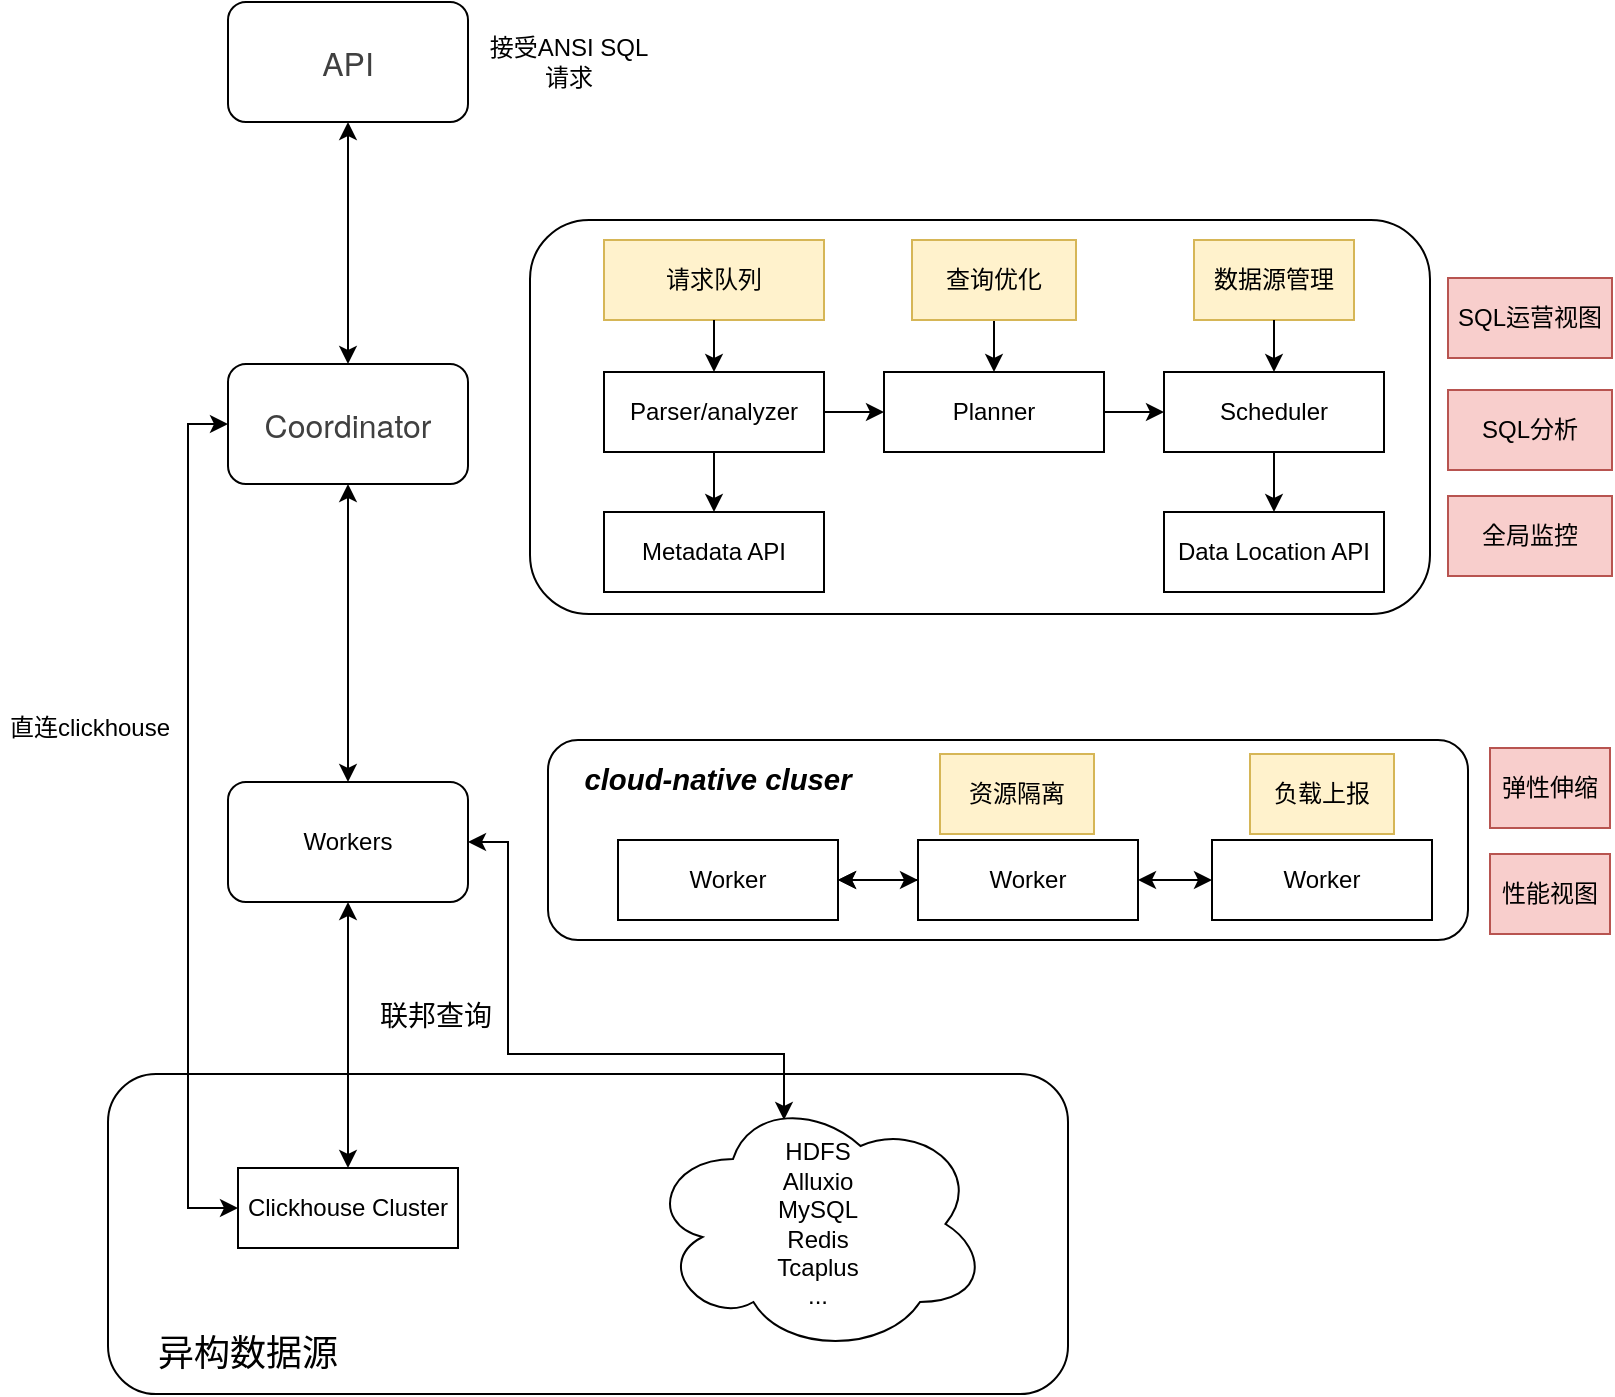 <mxfile version="15.0.3" type="github">
  <diagram id="ivneqpC2ktw9vgJXLVSB" name="Page-1">
    <mxGraphModel dx="1422" dy="881" grid="1" gridSize="10" guides="1" tooltips="1" connect="1" arrows="1" fold="1" page="1" pageScale="1" pageWidth="827" pageHeight="1169" math="0" shadow="0">
      <root>
        <mxCell id="0" />
        <mxCell id="1" parent="0" />
        <mxCell id="soRaxVJ8dTag2EYTceL_-85" value="" style="rounded=1;whiteSpace=wrap;html=1;" vertex="1" parent="1">
          <mxGeometry x="270" y="790" width="480" height="160" as="geometry" />
        </mxCell>
        <mxCell id="soRaxVJ8dTag2EYTceL_-84" value="" style="rounded=1;whiteSpace=wrap;html=1;" vertex="1" parent="1">
          <mxGeometry x="481" y="363" width="450" height="197" as="geometry" />
        </mxCell>
        <mxCell id="soRaxVJ8dTag2EYTceL_-34" value="" style="rounded=1;whiteSpace=wrap;html=1;" vertex="1" parent="1">
          <mxGeometry x="490" y="623" width="460" height="100" as="geometry" />
        </mxCell>
        <mxCell id="soRaxVJ8dTag2EYTceL_-70" style="edgeStyle=orthogonalEdgeStyle;rounded=0;orthogonalLoop=1;jettySize=auto;html=1;exitX=0;exitY=0.5;exitDx=0;exitDy=0;entryX=0;entryY=0.5;entryDx=0;entryDy=0;startArrow=classic;startFill=1;endArrow=classic;endFill=1;" edge="1" parent="1" source="soRaxVJ8dTag2EYTceL_-1" target="soRaxVJ8dTag2EYTceL_-32">
          <mxGeometry relative="1" as="geometry" />
        </mxCell>
        <mxCell id="soRaxVJ8dTag2EYTceL_-1" value="&lt;span style=&quot;color: rgba(0 , 0 , 0 , 0.75) ; font-family: &amp;#34;helvetica neue&amp;#34; , &amp;#34;helvetica&amp;#34; , sans-serif ; font-size: 16px ; text-align: left ; background-color: rgb(255 , 255 , 255)&quot;&gt;Coordinator&lt;/span&gt;" style="rounded=1;whiteSpace=wrap;html=1;" vertex="1" parent="1">
          <mxGeometry x="330" y="435" width="120" height="60" as="geometry" />
        </mxCell>
        <mxCell id="soRaxVJ8dTag2EYTceL_-71" value="" style="edgeStyle=orthogonalEdgeStyle;rounded=0;orthogonalLoop=1;jettySize=auto;html=1;startArrow=classic;startFill=1;endArrow=classic;endFill=1;" edge="1" parent="1" source="soRaxVJ8dTag2EYTceL_-2" target="soRaxVJ8dTag2EYTceL_-32">
          <mxGeometry relative="1" as="geometry" />
        </mxCell>
        <mxCell id="soRaxVJ8dTag2EYTceL_-72" style="edgeStyle=orthogonalEdgeStyle;rounded=0;orthogonalLoop=1;jettySize=auto;html=1;exitX=1;exitY=0.5;exitDx=0;exitDy=0;entryX=0.4;entryY=0.1;entryDx=0;entryDy=0;entryPerimeter=0;startArrow=classic;startFill=1;endArrow=classic;endFill=1;" edge="1" parent="1" source="soRaxVJ8dTag2EYTceL_-2" target="soRaxVJ8dTag2EYTceL_-33">
          <mxGeometry relative="1" as="geometry">
            <Array as="points">
              <mxPoint x="470" y="674" />
              <mxPoint x="470" y="780" />
              <mxPoint x="608" y="780" />
            </Array>
          </mxGeometry>
        </mxCell>
        <mxCell id="soRaxVJ8dTag2EYTceL_-2" value="Workers" style="rounded=1;whiteSpace=wrap;html=1;" vertex="1" parent="1">
          <mxGeometry x="330" y="644" width="120" height="60" as="geometry" />
        </mxCell>
        <mxCell id="soRaxVJ8dTag2EYTceL_-10" value="" style="edgeStyle=orthogonalEdgeStyle;rounded=0;orthogonalLoop=1;jettySize=auto;html=1;" edge="1" parent="1" source="soRaxVJ8dTag2EYTceL_-4" target="soRaxVJ8dTag2EYTceL_-6">
          <mxGeometry relative="1" as="geometry" />
        </mxCell>
        <mxCell id="soRaxVJ8dTag2EYTceL_-58" value="" style="edgeStyle=orthogonalEdgeStyle;rounded=0;orthogonalLoop=1;jettySize=auto;html=1;startArrow=none;startFill=0;endArrow=classic;endFill=1;" edge="1" parent="1" source="soRaxVJ8dTag2EYTceL_-4" target="soRaxVJ8dTag2EYTceL_-8">
          <mxGeometry relative="1" as="geometry" />
        </mxCell>
        <mxCell id="soRaxVJ8dTag2EYTceL_-4" value="Parser/analyzer" style="rounded=0;whiteSpace=wrap;html=1;" vertex="1" parent="1">
          <mxGeometry x="518" y="439" width="110" height="40" as="geometry" />
        </mxCell>
        <mxCell id="soRaxVJ8dTag2EYTceL_-11" value="" style="edgeStyle=orthogonalEdgeStyle;rounded=0;orthogonalLoop=1;jettySize=auto;html=1;" edge="1" parent="1" source="soRaxVJ8dTag2EYTceL_-6" target="soRaxVJ8dTag2EYTceL_-7">
          <mxGeometry relative="1" as="geometry" />
        </mxCell>
        <mxCell id="soRaxVJ8dTag2EYTceL_-6" value="Planner" style="rounded=0;whiteSpace=wrap;html=1;" vertex="1" parent="1">
          <mxGeometry x="658" y="439" width="110" height="40" as="geometry" />
        </mxCell>
        <mxCell id="soRaxVJ8dTag2EYTceL_-12" value="" style="edgeStyle=orthogonalEdgeStyle;rounded=0;orthogonalLoop=1;jettySize=auto;html=1;" edge="1" parent="1" source="soRaxVJ8dTag2EYTceL_-7" target="soRaxVJ8dTag2EYTceL_-9">
          <mxGeometry relative="1" as="geometry" />
        </mxCell>
        <mxCell id="soRaxVJ8dTag2EYTceL_-7" value="Scheduler" style="rounded=0;whiteSpace=wrap;html=1;" vertex="1" parent="1">
          <mxGeometry x="798" y="439" width="110" height="40" as="geometry" />
        </mxCell>
        <mxCell id="soRaxVJ8dTag2EYTceL_-8" value="Metadata API" style="rounded=0;whiteSpace=wrap;html=1;" vertex="1" parent="1">
          <mxGeometry x="518" y="509" width="110" height="40" as="geometry" />
        </mxCell>
        <mxCell id="soRaxVJ8dTag2EYTceL_-9" value="Data Location API" style="rounded=0;whiteSpace=wrap;html=1;" vertex="1" parent="1">
          <mxGeometry x="798" y="509" width="110" height="40" as="geometry" />
        </mxCell>
        <mxCell id="soRaxVJ8dTag2EYTceL_-19" value="" style="edgeStyle=orthogonalEdgeStyle;rounded=0;orthogonalLoop=1;jettySize=auto;html=1;startArrow=classic;startFill=1;" edge="1" parent="1" source="soRaxVJ8dTag2EYTceL_-15" target="soRaxVJ8dTag2EYTceL_-16">
          <mxGeometry relative="1" as="geometry" />
        </mxCell>
        <mxCell id="soRaxVJ8dTag2EYTceL_-14" value="Worker" style="rounded=0;whiteSpace=wrap;html=1;" vertex="1" parent="1">
          <mxGeometry x="525" y="673" width="110" height="40" as="geometry" />
        </mxCell>
        <mxCell id="soRaxVJ8dTag2EYTceL_-20" value="" style="edgeStyle=orthogonalEdgeStyle;rounded=0;orthogonalLoop=1;jettySize=auto;html=1;startArrow=classic;startFill=1;" edge="1" parent="1" source="soRaxVJ8dTag2EYTceL_-15" target="soRaxVJ8dTag2EYTceL_-14">
          <mxGeometry relative="1" as="geometry" />
        </mxCell>
        <mxCell id="soRaxVJ8dTag2EYTceL_-16" value="Worker" style="rounded=0;whiteSpace=wrap;html=1;" vertex="1" parent="1">
          <mxGeometry x="822" y="673" width="110" height="40" as="geometry" />
        </mxCell>
        <mxCell id="soRaxVJ8dTag2EYTceL_-15" value="Worker" style="rounded=0;whiteSpace=wrap;html=1;" vertex="1" parent="1">
          <mxGeometry x="675" y="673" width="110" height="40" as="geometry" />
        </mxCell>
        <mxCell id="soRaxVJ8dTag2EYTceL_-26" value="" style="edgeStyle=orthogonalEdgeStyle;rounded=0;orthogonalLoop=1;jettySize=auto;html=1;startArrow=classic;startFill=1;endArrow=none;" edge="1" parent="1" source="soRaxVJ8dTag2EYTceL_-14" target="soRaxVJ8dTag2EYTceL_-15">
          <mxGeometry relative="1" as="geometry">
            <mxPoint x="635" y="693" as="sourcePoint" />
            <mxPoint x="805" y="693" as="targetPoint" />
          </mxGeometry>
        </mxCell>
        <mxCell id="soRaxVJ8dTag2EYTceL_-28" value="&lt;span style=&quot;color: rgba(0 , 0 , 0 , 0.75) ; font-family: &amp;#34;helvetica neue&amp;#34; , &amp;#34;helvetica&amp;#34; , sans-serif ; font-size: 16px ; text-align: left ; background-color: rgb(255 , 255 , 255)&quot;&gt;API&lt;/span&gt;" style="rounded=1;whiteSpace=wrap;html=1;" vertex="1" parent="1">
          <mxGeometry x="330" y="254" width="120" height="60" as="geometry" />
        </mxCell>
        <mxCell id="soRaxVJ8dTag2EYTceL_-32" value="Clickhouse Cluster" style="rounded=0;whiteSpace=wrap;html=1;" vertex="1" parent="1">
          <mxGeometry x="335" y="837" width="110" height="40" as="geometry" />
        </mxCell>
        <mxCell id="soRaxVJ8dTag2EYTceL_-33" value="HDFS&lt;br&gt;Alluxio&lt;br&gt;MySQL&lt;br&gt;Redis&lt;br&gt;Tcaplus&lt;br&gt;..." style="ellipse;shape=cloud;whiteSpace=wrap;html=1;" vertex="1" parent="1">
          <mxGeometry x="540" y="800" width="170" height="130" as="geometry" />
        </mxCell>
        <mxCell id="soRaxVJ8dTag2EYTceL_-35" value="&lt;p style=&quot;margin-top: 0pt ; margin-bottom: 0pt ; margin-left: 0in ; text-align: left ; direction: ltr ; unicode-bidi: embed ; word-break: normal&quot;&gt;&lt;span style=&quot;font-size: 11pt ; font-weight: bold ; font-style: italic&quot;&gt;cloud-native cluser&lt;/span&gt;&lt;/p&gt;" style="text;html=1;strokeColor=none;fillColor=none;align=center;verticalAlign=middle;whiteSpace=wrap;rounded=0;" vertex="1" parent="1">
          <mxGeometry x="500" y="633" width="150" height="20" as="geometry" />
        </mxCell>
        <mxCell id="soRaxVJ8dTag2EYTceL_-38" value="资源隔离" style="rounded=0;whiteSpace=wrap;html=1;fillColor=#fff2cc;strokeColor=#d6b656;" vertex="1" parent="1">
          <mxGeometry x="686" y="630" width="77" height="40" as="geometry" />
        </mxCell>
        <mxCell id="soRaxVJ8dTag2EYTceL_-39" value="弹性伸缩" style="rounded=0;whiteSpace=wrap;html=1;fillColor=#f8cecc;strokeColor=#b85450;" vertex="1" parent="1">
          <mxGeometry x="961" y="627" width="60" height="40" as="geometry" />
        </mxCell>
        <mxCell id="soRaxVJ8dTag2EYTceL_-41" value="SQL分析" style="rounded=0;whiteSpace=wrap;html=1;fillColor=#f8cecc;strokeColor=#b85450;" vertex="1" parent="1">
          <mxGeometry x="940" y="448" width="82" height="40" as="geometry" />
        </mxCell>
        <mxCell id="soRaxVJ8dTag2EYTceL_-45" value="SQL运营视图" style="rounded=0;whiteSpace=wrap;html=1;fillColor=#f8cecc;strokeColor=#b85450;" vertex="1" parent="1">
          <mxGeometry x="940" y="392" width="82" height="40" as="geometry" />
        </mxCell>
        <mxCell id="soRaxVJ8dTag2EYTceL_-48" value="请求队列" style="rounded=0;whiteSpace=wrap;html=1;fillColor=#fff2cc;strokeColor=#d6b656;" vertex="1" parent="1">
          <mxGeometry x="518" y="373" width="110" height="40" as="geometry" />
        </mxCell>
        <mxCell id="soRaxVJ8dTag2EYTceL_-60" value="" style="endArrow=classic;html=1;exitX=0.5;exitY=1;exitDx=0;exitDy=0;entryX=0.5;entryY=0;entryDx=0;entryDy=0;" edge="1" parent="1" source="soRaxVJ8dTag2EYTceL_-48" target="soRaxVJ8dTag2EYTceL_-4">
          <mxGeometry width="50" height="50" relative="1" as="geometry">
            <mxPoint x="480" y="653" as="sourcePoint" />
            <mxPoint x="530" y="603" as="targetPoint" />
          </mxGeometry>
        </mxCell>
        <mxCell id="soRaxVJ8dTag2EYTceL_-64" value="数据源管理" style="rounded=0;whiteSpace=wrap;html=1;fillColor=#fff2cc;strokeColor=#d6b656;" vertex="1" parent="1">
          <mxGeometry x="813" y="373" width="80" height="40" as="geometry" />
        </mxCell>
        <mxCell id="soRaxVJ8dTag2EYTceL_-65" value="负载上报" style="rounded=0;whiteSpace=wrap;html=1;fillColor=#fff2cc;strokeColor=#d6b656;" vertex="1" parent="1">
          <mxGeometry x="841" y="630" width="72" height="40" as="geometry" />
        </mxCell>
        <mxCell id="soRaxVJ8dTag2EYTceL_-66" value="性能视图" style="rounded=0;whiteSpace=wrap;html=1;fillColor=#f8cecc;strokeColor=#b85450;" vertex="1" parent="1">
          <mxGeometry x="961" y="680" width="60" height="40" as="geometry" />
        </mxCell>
        <mxCell id="soRaxVJ8dTag2EYTceL_-76" value="" style="edgeStyle=orthogonalEdgeStyle;rounded=0;orthogonalLoop=1;jettySize=auto;html=1;startArrow=none;startFill=0;endArrow=classic;endFill=1;" edge="1" parent="1" source="soRaxVJ8dTag2EYTceL_-75" target="soRaxVJ8dTag2EYTceL_-6">
          <mxGeometry relative="1" as="geometry" />
        </mxCell>
        <mxCell id="soRaxVJ8dTag2EYTceL_-75" value="查询优化" style="rounded=0;whiteSpace=wrap;html=1;fillColor=#fff2cc;strokeColor=#d6b656;" vertex="1" parent="1">
          <mxGeometry x="672" y="373" width="82" height="40" as="geometry" />
        </mxCell>
        <mxCell id="soRaxVJ8dTag2EYTceL_-78" value="" style="endArrow=classic;html=1;exitX=0.5;exitY=1;exitDx=0;exitDy=0;" edge="1" parent="1" source="soRaxVJ8dTag2EYTceL_-64" target="soRaxVJ8dTag2EYTceL_-7">
          <mxGeometry width="50" height="50" relative="1" as="geometry">
            <mxPoint x="550" y="610" as="sourcePoint" />
            <mxPoint x="600" y="560" as="targetPoint" />
          </mxGeometry>
        </mxCell>
        <mxCell id="soRaxVJ8dTag2EYTceL_-80" value="" style="endArrow=classic;html=1;exitX=0.5;exitY=1;exitDx=0;exitDy=0;startArrow=classic;startFill=1;" edge="1" parent="1" source="soRaxVJ8dTag2EYTceL_-28" target="soRaxVJ8dTag2EYTceL_-1">
          <mxGeometry width="50" height="50" relative="1" as="geometry">
            <mxPoint x="400" y="320" as="sourcePoint" />
            <mxPoint x="450" y="270" as="targetPoint" />
          </mxGeometry>
        </mxCell>
        <mxCell id="soRaxVJ8dTag2EYTceL_-81" value="" style="endArrow=classic;html=1;exitX=0.5;exitY=1;exitDx=0;exitDy=0;entryX=0.5;entryY=0;entryDx=0;entryDy=0;startArrow=classic;startFill=1;" edge="1" parent="1" source="soRaxVJ8dTag2EYTceL_-1" target="soRaxVJ8dTag2EYTceL_-2">
          <mxGeometry width="50" height="50" relative="1" as="geometry">
            <mxPoint x="550" y="610" as="sourcePoint" />
            <mxPoint x="390" y="660" as="targetPoint" />
          </mxGeometry>
        </mxCell>
        <mxCell id="soRaxVJ8dTag2EYTceL_-86" value="&lt;font style=&quot;font-size: 18px&quot;&gt;异构数据源&lt;/font&gt;" style="text;html=1;strokeColor=none;fillColor=none;align=center;verticalAlign=middle;whiteSpace=wrap;rounded=0;" vertex="1" parent="1">
          <mxGeometry x="280" y="920" width="120" height="20" as="geometry" />
        </mxCell>
        <mxCell id="soRaxVJ8dTag2EYTceL_-87" value="直连clickhouse" style="text;html=1;strokeColor=none;fillColor=none;align=center;verticalAlign=middle;whiteSpace=wrap;rounded=0;" vertex="1" parent="1">
          <mxGeometry x="216" y="607" width="90" height="20" as="geometry" />
        </mxCell>
        <mxCell id="soRaxVJ8dTag2EYTceL_-89" value="&lt;font style=&quot;font-size: 14px&quot;&gt;联邦查询&lt;/font&gt;" style="text;html=1;strokeColor=none;fillColor=none;align=center;verticalAlign=middle;whiteSpace=wrap;rounded=0;" vertex="1" parent="1">
          <mxGeometry x="404" y="751" width="60" height="20" as="geometry" />
        </mxCell>
        <mxCell id="soRaxVJ8dTag2EYTceL_-91" value="全局监控" style="rounded=0;whiteSpace=wrap;html=1;fillColor=#f8cecc;strokeColor=#b85450;" vertex="1" parent="1">
          <mxGeometry x="940" y="501" width="82" height="40" as="geometry" />
        </mxCell>
        <mxCell id="soRaxVJ8dTag2EYTceL_-141" value="接受ANSI SQL&lt;br&gt;请求" style="text;html=1;strokeColor=none;fillColor=none;align=center;verticalAlign=middle;whiteSpace=wrap;rounded=0;" vertex="1" parent="1">
          <mxGeometry x="452" y="264" width="97" height="40" as="geometry" />
        </mxCell>
      </root>
    </mxGraphModel>
  </diagram>
</mxfile>

